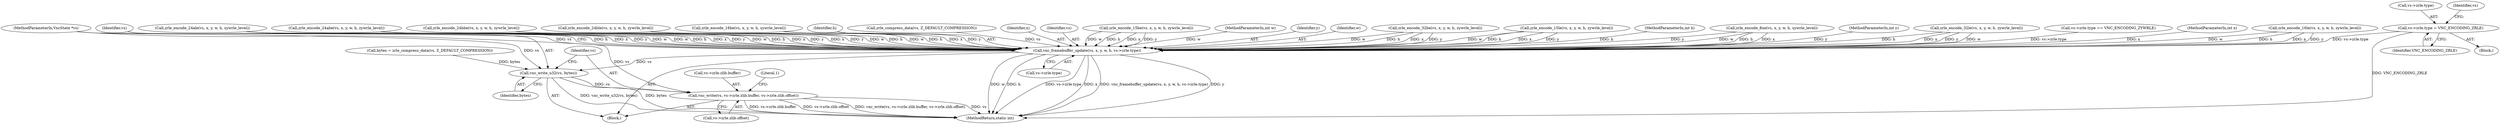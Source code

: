 digraph "0_qemu_9f64916da20eea67121d544698676295bbb105a7_8@pointer" {
"1000154" [label="(Call,vs->zrle.type = VNC_ENCODING_ZRLE)"];
"1000432" [label="(Call,vnc_framebuffer_update(vs, x, y, w, h, vs->zrle.type))"];
"1000443" [label="(Call,vnc_write_u32(vs, bytes))"];
"1000446" [label="(Call,vnc_write(vs, vs->zrle.zlib.buffer, vs->zrle.zlib.offset))"];
"1000155" [label="(Call,vs->zrle.type)"];
"1000438" [label="(Call,vs->zrle.type)"];
"1000443" [label="(Call,vnc_write_u32(vs, bytes))"];
"1000408" [label="(Call,zrle_encode_32be(vs, x, y, w, h, zywrle_level))"];
"1000103" [label="(MethodParameterIn,int y)"];
"1000258" [label="(Call,zrle_encode_15le(vs, x, y, w, h, zywrle_level))"];
"1000396" [label="(Call,zrle_encode_24ble(vs, x, y, w, h, zywrle_level))"];
"1000105" [label="(MethodParameterIn,int h)"];
"1000207" [label="(Call,zrle_encode_8ne(vs, x, y, w, h, zywrle_level))"];
"1000444" [label="(Identifier,vs)"];
"1000427" [label="(Call,bytes = zrle_compress_data(vs, Z_DEFAULT_COMPRESSION))"];
"1000463" [label="(Literal,1)"];
"1000448" [label="(Call,vs->zrle.zlib.buffer)"];
"1000417" [label="(Call,zrle_encode_32le(vs, x, y, w, h, zywrle_level))"];
"1000101" [label="(MethodParameterIn,VncState *vs)"];
"1000116" [label="(Call,vs->zrle.type == VNC_ENCODING_ZYWRLE)"];
"1000102" [label="(MethodParameterIn,int x)"];
"1000464" [label="(MethodReturn,static int)"];
"1000237" [label="(Call,zrle_encode_16le(vs, x, y, w, h, zywrle_level))"];
"1000198" [label="(Identifier,vs)"];
"1000160" [label="(Identifier,VNC_ENCODING_ZRLE)"];
"1000366" [label="(Call,zrle_encode_24ale(vs, x, y, w, h, zywrle_level))"];
"1000106" [label="(Block,)"];
"1000150" [label="(Block,)"];
"1000447" [label="(Identifier,vs)"];
"1000357" [label="(Call,zrle_encode_24abe(vs, x, y, w, h, zywrle_level))"];
"1000455" [label="(Call,vs->zrle.zlib.offset)"];
"1000387" [label="(Call,zrle_encode_24bbe(vs, x, y, w, h, zywrle_level))"];
"1000228" [label="(Call,zrle_encode_16be(vs, x, y, w, h, zywrle_level))"];
"1000437" [label="(Identifier,h)"];
"1000429" [label="(Call,zrle_compress_data(vs, Z_DEFAULT_COMPRESSION))"];
"1000434" [label="(Identifier,x)"];
"1000433" [label="(Identifier,vs)"];
"1000249" [label="(Call,zrle_encode_15be(vs, x, y, w, h, zywrle_level))"];
"1000104" [label="(MethodParameterIn,int w)"];
"1000446" [label="(Call,vnc_write(vs, vs->zrle.zlib.buffer, vs->zrle.zlib.offset))"];
"1000435" [label="(Identifier,y)"];
"1000445" [label="(Identifier,bytes)"];
"1000432" [label="(Call,vnc_framebuffer_update(vs, x, y, w, h, vs->zrle.type))"];
"1000154" [label="(Call,vs->zrle.type = VNC_ENCODING_ZRLE)"];
"1000436" [label="(Identifier,w)"];
"1000154" -> "1000150"  [label="AST: "];
"1000154" -> "1000160"  [label="CFG: "];
"1000155" -> "1000154"  [label="AST: "];
"1000160" -> "1000154"  [label="AST: "];
"1000198" -> "1000154"  [label="CFG: "];
"1000154" -> "1000464"  [label="DDG: VNC_ENCODING_ZRLE"];
"1000154" -> "1000432"  [label="DDG: vs->zrle.type"];
"1000432" -> "1000106"  [label="AST: "];
"1000432" -> "1000438"  [label="CFG: "];
"1000433" -> "1000432"  [label="AST: "];
"1000434" -> "1000432"  [label="AST: "];
"1000435" -> "1000432"  [label="AST: "];
"1000436" -> "1000432"  [label="AST: "];
"1000437" -> "1000432"  [label="AST: "];
"1000438" -> "1000432"  [label="AST: "];
"1000444" -> "1000432"  [label="CFG: "];
"1000432" -> "1000464"  [label="DDG: w"];
"1000432" -> "1000464"  [label="DDG: h"];
"1000432" -> "1000464"  [label="DDG: vs->zrle.type"];
"1000432" -> "1000464"  [label="DDG: x"];
"1000432" -> "1000464"  [label="DDG: vnc_framebuffer_update(vs, x, y, w, h, vs->zrle.type)"];
"1000432" -> "1000464"  [label="DDG: y"];
"1000429" -> "1000432"  [label="DDG: vs"];
"1000101" -> "1000432"  [label="DDG: vs"];
"1000258" -> "1000432"  [label="DDG: x"];
"1000258" -> "1000432"  [label="DDG: y"];
"1000258" -> "1000432"  [label="DDG: w"];
"1000258" -> "1000432"  [label="DDG: h"];
"1000249" -> "1000432"  [label="DDG: x"];
"1000249" -> "1000432"  [label="DDG: y"];
"1000249" -> "1000432"  [label="DDG: w"];
"1000249" -> "1000432"  [label="DDG: h"];
"1000207" -> "1000432"  [label="DDG: x"];
"1000207" -> "1000432"  [label="DDG: y"];
"1000207" -> "1000432"  [label="DDG: w"];
"1000207" -> "1000432"  [label="DDG: h"];
"1000387" -> "1000432"  [label="DDG: x"];
"1000387" -> "1000432"  [label="DDG: y"];
"1000387" -> "1000432"  [label="DDG: w"];
"1000387" -> "1000432"  [label="DDG: h"];
"1000366" -> "1000432"  [label="DDG: x"];
"1000366" -> "1000432"  [label="DDG: y"];
"1000366" -> "1000432"  [label="DDG: w"];
"1000366" -> "1000432"  [label="DDG: h"];
"1000228" -> "1000432"  [label="DDG: x"];
"1000228" -> "1000432"  [label="DDG: y"];
"1000228" -> "1000432"  [label="DDG: w"];
"1000228" -> "1000432"  [label="DDG: h"];
"1000417" -> "1000432"  [label="DDG: x"];
"1000417" -> "1000432"  [label="DDG: y"];
"1000417" -> "1000432"  [label="DDG: w"];
"1000417" -> "1000432"  [label="DDG: h"];
"1000357" -> "1000432"  [label="DDG: x"];
"1000357" -> "1000432"  [label="DDG: y"];
"1000357" -> "1000432"  [label="DDG: w"];
"1000357" -> "1000432"  [label="DDG: h"];
"1000237" -> "1000432"  [label="DDG: x"];
"1000237" -> "1000432"  [label="DDG: y"];
"1000237" -> "1000432"  [label="DDG: w"];
"1000237" -> "1000432"  [label="DDG: h"];
"1000396" -> "1000432"  [label="DDG: x"];
"1000396" -> "1000432"  [label="DDG: y"];
"1000396" -> "1000432"  [label="DDG: w"];
"1000396" -> "1000432"  [label="DDG: h"];
"1000408" -> "1000432"  [label="DDG: x"];
"1000408" -> "1000432"  [label="DDG: y"];
"1000408" -> "1000432"  [label="DDG: w"];
"1000408" -> "1000432"  [label="DDG: h"];
"1000102" -> "1000432"  [label="DDG: x"];
"1000103" -> "1000432"  [label="DDG: y"];
"1000104" -> "1000432"  [label="DDG: w"];
"1000105" -> "1000432"  [label="DDG: h"];
"1000116" -> "1000432"  [label="DDG: vs->zrle.type"];
"1000432" -> "1000443"  [label="DDG: vs"];
"1000443" -> "1000106"  [label="AST: "];
"1000443" -> "1000445"  [label="CFG: "];
"1000444" -> "1000443"  [label="AST: "];
"1000445" -> "1000443"  [label="AST: "];
"1000447" -> "1000443"  [label="CFG: "];
"1000443" -> "1000464"  [label="DDG: vnc_write_u32(vs, bytes)"];
"1000443" -> "1000464"  [label="DDG: bytes"];
"1000101" -> "1000443"  [label="DDG: vs"];
"1000427" -> "1000443"  [label="DDG: bytes"];
"1000443" -> "1000446"  [label="DDG: vs"];
"1000446" -> "1000106"  [label="AST: "];
"1000446" -> "1000455"  [label="CFG: "];
"1000447" -> "1000446"  [label="AST: "];
"1000448" -> "1000446"  [label="AST: "];
"1000455" -> "1000446"  [label="AST: "];
"1000463" -> "1000446"  [label="CFG: "];
"1000446" -> "1000464"  [label="DDG: vs->zrle.zlib.offset"];
"1000446" -> "1000464"  [label="DDG: vnc_write(vs, vs->zrle.zlib.buffer, vs->zrle.zlib.offset)"];
"1000446" -> "1000464"  [label="DDG: vs"];
"1000446" -> "1000464"  [label="DDG: vs->zrle.zlib.buffer"];
"1000101" -> "1000446"  [label="DDG: vs"];
}
